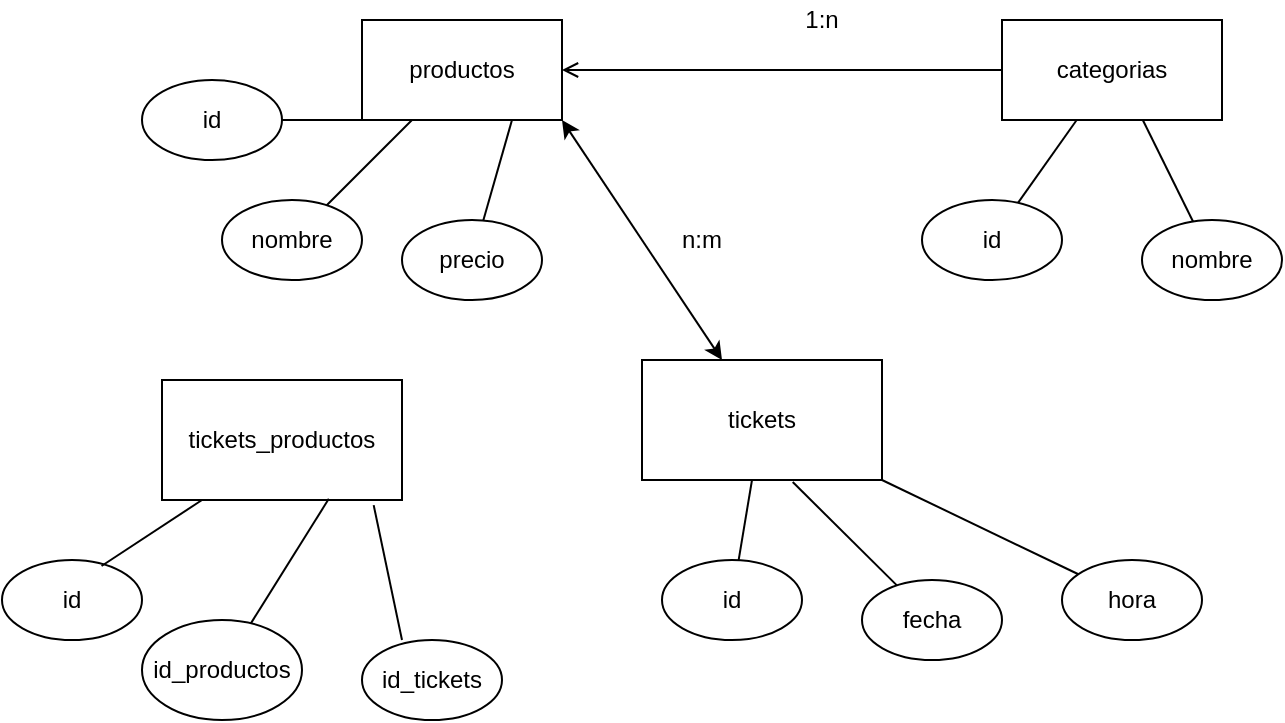 <mxfile version="14.8.6" type="github"><diagram id="De9rN_I9Spy0TW-uV9LM" name="Page-1"><mxGraphModel dx="1673" dy="497" grid="1" gridSize="10" guides="1" tooltips="1" connect="1" arrows="1" fold="1" page="1" pageScale="1" pageWidth="827" pageHeight="1169" math="0" shadow="0"><root><mxCell id="0"/><mxCell id="1" parent="0"/><mxCell id="7rXy2NIiQ2AFDGiBOtuf-1" value="productos" style="whiteSpace=wrap;html=1;" vertex="1" parent="1"><mxGeometry x="50" y="20" width="100" height="50" as="geometry"/></mxCell><mxCell id="7rXy2NIiQ2AFDGiBOtuf-14" style="edgeStyle=none;rounded=0;orthogonalLoop=1;jettySize=auto;html=1;entryX=0.25;entryY=1;entryDx=0;entryDy=0;endArrow=none;endFill=0;" edge="1" parent="1" source="7rXy2NIiQ2AFDGiBOtuf-2" target="7rXy2NIiQ2AFDGiBOtuf-1"><mxGeometry relative="1" as="geometry"/></mxCell><mxCell id="7rXy2NIiQ2AFDGiBOtuf-2" value="id" style="ellipse;whiteSpace=wrap;html=1;" vertex="1" parent="1"><mxGeometry x="-60" y="50" width="70" height="40" as="geometry"/></mxCell><mxCell id="7rXy2NIiQ2AFDGiBOtuf-13" value="" style="edgeStyle=none;rounded=0;orthogonalLoop=1;jettySize=auto;html=1;endArrow=none;endFill=0;" edge="1" parent="1" source="7rXy2NIiQ2AFDGiBOtuf-3" target="7rXy2NIiQ2AFDGiBOtuf-1"><mxGeometry relative="1" as="geometry"/></mxCell><mxCell id="7rXy2NIiQ2AFDGiBOtuf-3" value="nombre" style="ellipse;whiteSpace=wrap;html=1;" vertex="1" parent="1"><mxGeometry x="-20" y="110" width="70" height="40" as="geometry"/></mxCell><mxCell id="7rXy2NIiQ2AFDGiBOtuf-15" style="edgeStyle=none;rounded=0;orthogonalLoop=1;jettySize=auto;html=1;entryX=0.75;entryY=1;entryDx=0;entryDy=0;endArrow=none;endFill=0;" edge="1" parent="1" source="7rXy2NIiQ2AFDGiBOtuf-4" target="7rXy2NIiQ2AFDGiBOtuf-1"><mxGeometry relative="1" as="geometry"/></mxCell><mxCell id="7rXy2NIiQ2AFDGiBOtuf-4" value="precio" style="ellipse;whiteSpace=wrap;html=1;" vertex="1" parent="1"><mxGeometry x="70" y="120" width="70" height="40" as="geometry"/></mxCell><mxCell id="7rXy2NIiQ2AFDGiBOtuf-19" style="edgeStyle=none;rounded=0;orthogonalLoop=1;jettySize=auto;html=1;endArrow=open;endFill=0;" edge="1" parent="1" source="7rXy2NIiQ2AFDGiBOtuf-6"><mxGeometry relative="1" as="geometry"><mxPoint x="150" y="45" as="targetPoint"/></mxGeometry></mxCell><mxCell id="7rXy2NIiQ2AFDGiBOtuf-6" value="categorias&lt;br&gt;" style="whiteSpace=wrap;html=1;" vertex="1" parent="1"><mxGeometry x="370" y="20" width="110" height="50" as="geometry"/></mxCell><mxCell id="7rXy2NIiQ2AFDGiBOtuf-16" style="edgeStyle=none;rounded=0;orthogonalLoop=1;jettySize=auto;html=1;endArrow=none;endFill=0;" edge="1" parent="1" source="7rXy2NIiQ2AFDGiBOtuf-8" target="7rXy2NIiQ2AFDGiBOtuf-6"><mxGeometry relative="1" as="geometry"/></mxCell><mxCell id="7rXy2NIiQ2AFDGiBOtuf-8" value="id" style="ellipse;whiteSpace=wrap;html=1;" vertex="1" parent="1"><mxGeometry x="330" y="110" width="70" height="40" as="geometry"/></mxCell><mxCell id="7rXy2NIiQ2AFDGiBOtuf-17" style="edgeStyle=none;rounded=0;orthogonalLoop=1;jettySize=auto;html=1;entryX=0.64;entryY=1;entryDx=0;entryDy=0;entryPerimeter=0;endArrow=none;endFill=0;" edge="1" parent="1" source="7rXy2NIiQ2AFDGiBOtuf-9" target="7rXy2NIiQ2AFDGiBOtuf-6"><mxGeometry relative="1" as="geometry"/></mxCell><mxCell id="7rXy2NIiQ2AFDGiBOtuf-9" value="nombre" style="ellipse;whiteSpace=wrap;html=1;" vertex="1" parent="1"><mxGeometry x="440" y="120" width="70" height="40" as="geometry"/></mxCell><mxCell id="7rXy2NIiQ2AFDGiBOtuf-21" value="1:n" style="text;html=1;strokeColor=none;fillColor=none;align=center;verticalAlign=middle;whiteSpace=wrap;rounded=0;" vertex="1" parent="1"><mxGeometry x="260" y="10" width="40" height="20" as="geometry"/></mxCell><mxCell id="7rXy2NIiQ2AFDGiBOtuf-22" value="tickets" style="rounded=0;whiteSpace=wrap;html=1;" vertex="1" parent="1"><mxGeometry x="190" y="190" width="120" height="60" as="geometry"/></mxCell><mxCell id="7rXy2NIiQ2AFDGiBOtuf-28" style="edgeStyle=none;rounded=0;orthogonalLoop=1;jettySize=auto;html=1;endArrow=none;endFill=0;" edge="1" parent="1" source="7rXy2NIiQ2AFDGiBOtuf-25" target="7rXy2NIiQ2AFDGiBOtuf-22"><mxGeometry relative="1" as="geometry"/></mxCell><mxCell id="7rXy2NIiQ2AFDGiBOtuf-25" value="id" style="ellipse;whiteSpace=wrap;html=1;" vertex="1" parent="1"><mxGeometry x="200" y="290" width="70" height="40" as="geometry"/></mxCell><mxCell id="7rXy2NIiQ2AFDGiBOtuf-29" style="edgeStyle=none;rounded=0;orthogonalLoop=1;jettySize=auto;html=1;entryX=0.628;entryY=1.017;entryDx=0;entryDy=0;entryPerimeter=0;endArrow=none;endFill=0;" edge="1" parent="1" source="7rXy2NIiQ2AFDGiBOtuf-26" target="7rXy2NIiQ2AFDGiBOtuf-22"><mxGeometry relative="1" as="geometry"/></mxCell><mxCell id="7rXy2NIiQ2AFDGiBOtuf-26" value="fecha" style="ellipse;whiteSpace=wrap;html=1;" vertex="1" parent="1"><mxGeometry x="300" y="300" width="70" height="40" as="geometry"/></mxCell><mxCell id="7rXy2NIiQ2AFDGiBOtuf-30" style="edgeStyle=none;rounded=0;orthogonalLoop=1;jettySize=auto;html=1;entryX=1;entryY=1;entryDx=0;entryDy=0;endArrow=none;endFill=0;" edge="1" parent="1" source="7rXy2NIiQ2AFDGiBOtuf-27" target="7rXy2NIiQ2AFDGiBOtuf-22"><mxGeometry relative="1" as="geometry"/></mxCell><mxCell id="7rXy2NIiQ2AFDGiBOtuf-27" value="hora&lt;br&gt;" style="ellipse;whiteSpace=wrap;html=1;" vertex="1" parent="1"><mxGeometry x="400" y="290" width="70" height="40" as="geometry"/></mxCell><mxCell id="7rXy2NIiQ2AFDGiBOtuf-31" value="" style="endArrow=classic;startArrow=classic;html=1;" edge="1" parent="1" target="7rXy2NIiQ2AFDGiBOtuf-22"><mxGeometry width="50" height="50" relative="1" as="geometry"><mxPoint x="150" y="70" as="sourcePoint"/><mxPoint x="250" y="180" as="targetPoint"/></mxGeometry></mxCell><mxCell id="7rXy2NIiQ2AFDGiBOtuf-32" value="n:m" style="text;html=1;strokeColor=none;fillColor=none;align=center;verticalAlign=middle;whiteSpace=wrap;rounded=0;" vertex="1" parent="1"><mxGeometry x="200" y="120" width="40" height="20" as="geometry"/></mxCell><mxCell id="7rXy2NIiQ2AFDGiBOtuf-33" value="tickets_productos" style="rounded=0;whiteSpace=wrap;html=1;" vertex="1" parent="1"><mxGeometry x="-50" y="200" width="120" height="60" as="geometry"/></mxCell><mxCell id="7rXy2NIiQ2AFDGiBOtuf-34" value="id" style="ellipse;whiteSpace=wrap;html=1;" vertex="1" parent="1"><mxGeometry x="-130" y="290" width="70" height="40" as="geometry"/></mxCell><mxCell id="7rXy2NIiQ2AFDGiBOtuf-35" value="id_productos" style="ellipse;whiteSpace=wrap;html=1;" vertex="1" parent="1"><mxGeometry x="-60" y="320" width="80" height="50" as="geometry"/></mxCell><mxCell id="7rXy2NIiQ2AFDGiBOtuf-36" value="id_tickets" style="ellipse;whiteSpace=wrap;html=1;" vertex="1" parent="1"><mxGeometry x="50" y="330" width="70" height="40" as="geometry"/></mxCell><mxCell id="7rXy2NIiQ2AFDGiBOtuf-37" value="" style="endArrow=none;html=1;entryX=0.711;entryY=0.075;entryDx=0;entryDy=0;entryPerimeter=0;" edge="1" parent="1" target="7rXy2NIiQ2AFDGiBOtuf-34"><mxGeometry width="50" height="50" relative="1" as="geometry"><mxPoint x="-30" y="260" as="sourcePoint"/><mxPoint x="-30" y="310" as="targetPoint"/><Array as="points"/></mxGeometry></mxCell><mxCell id="7rXy2NIiQ2AFDGiBOtuf-39" value="" style="endArrow=none;html=1;entryX=0.695;entryY=0.99;entryDx=0;entryDy=0;entryPerimeter=0;" edge="1" parent="1" source="7rXy2NIiQ2AFDGiBOtuf-35" target="7rXy2NIiQ2AFDGiBOtuf-33"><mxGeometry width="50" height="50" relative="1" as="geometry"><mxPoint y="350" as="sourcePoint"/><mxPoint x="50" y="300" as="targetPoint"/></mxGeometry></mxCell><mxCell id="7rXy2NIiQ2AFDGiBOtuf-40" value="" style="endArrow=none;html=1;entryX=0.882;entryY=1.043;entryDx=0;entryDy=0;entryPerimeter=0;" edge="1" parent="1" target="7rXy2NIiQ2AFDGiBOtuf-33"><mxGeometry width="50" height="50" relative="1" as="geometry"><mxPoint x="70" y="330" as="sourcePoint"/><mxPoint x="120" y="280" as="targetPoint"/></mxGeometry></mxCell></root></mxGraphModel></diagram></mxfile>